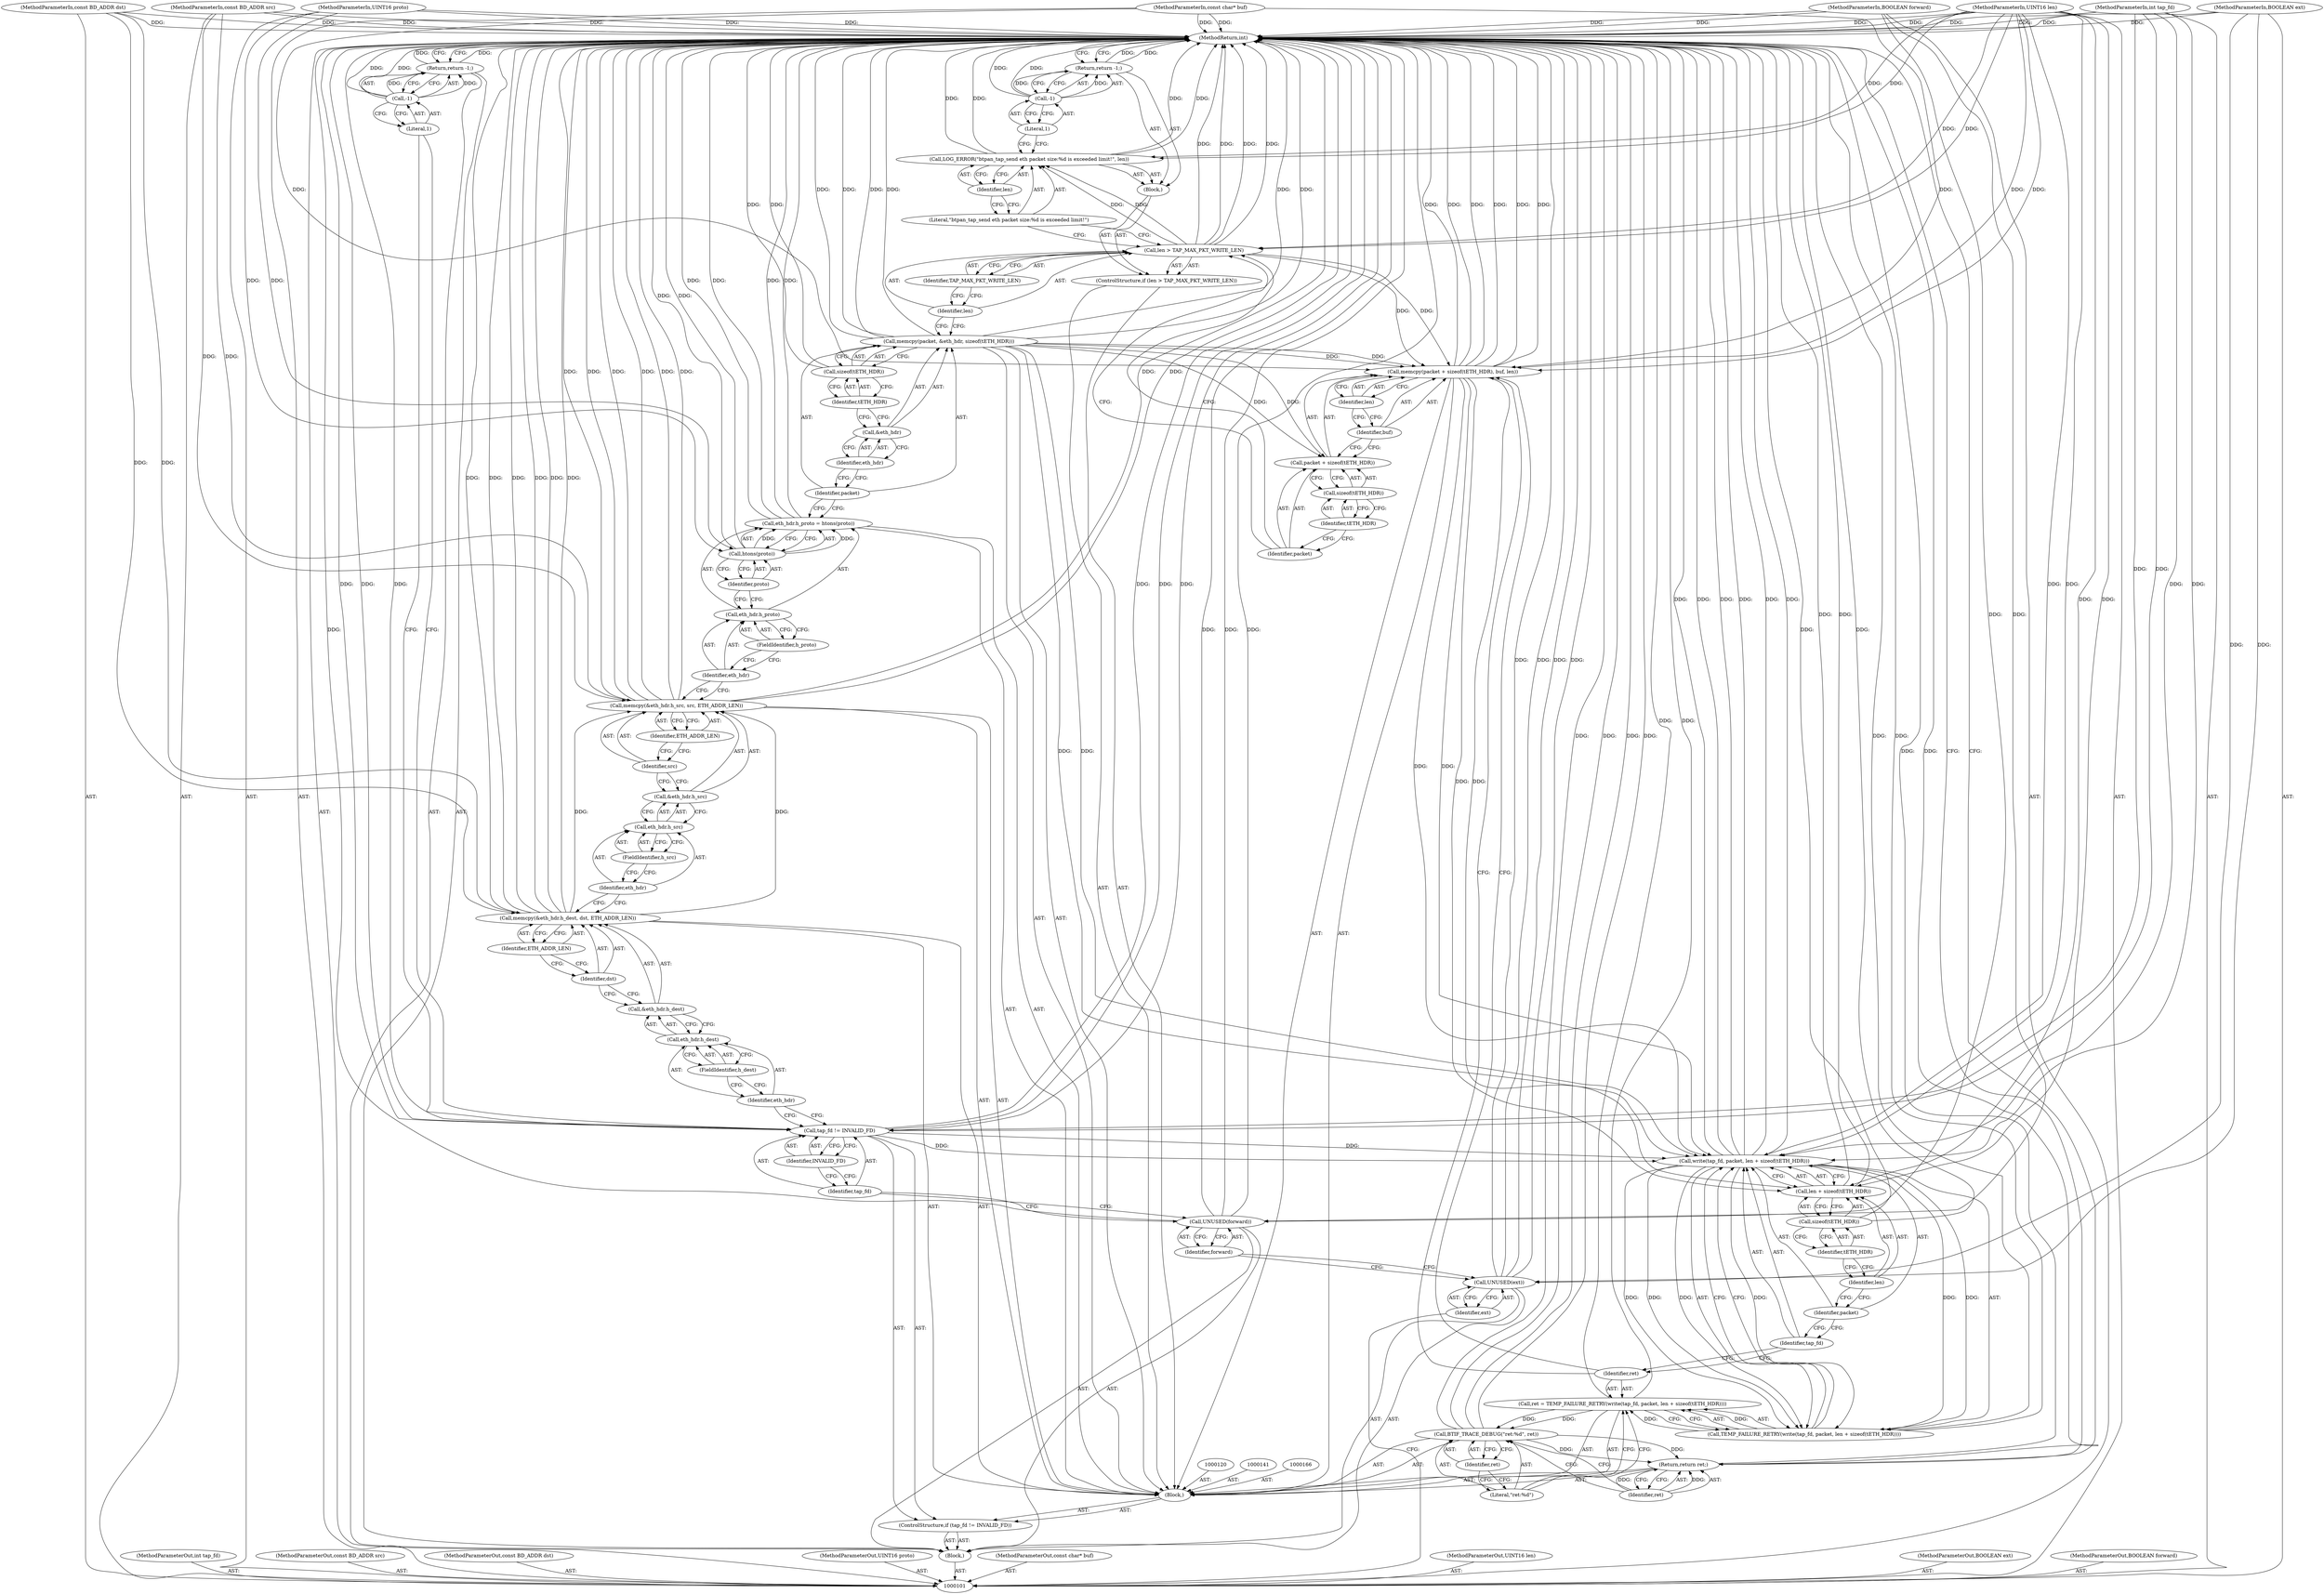digraph "0_Android_472271b153c5dc53c28beac55480a8d8434b2d5c_23" {
"1000185" [label="(MethodReturn,int)"];
"1000102" [label="(MethodParameterIn,int tap_fd)"];
"1000268" [label="(MethodParameterOut,int tap_fd)"];
"1000103" [label="(MethodParameterIn,const BD_ADDR src)"];
"1000269" [label="(MethodParameterOut,const BD_ADDR src)"];
"1000104" [label="(MethodParameterIn,const BD_ADDR dst)"];
"1000270" [label="(MethodParameterOut,const BD_ADDR dst)"];
"1000105" [label="(MethodParameterIn,UINT16 proto)"];
"1000271" [label="(MethodParameterOut,UINT16 proto)"];
"1000106" [label="(MethodParameterIn,const char* buf)"];
"1000272" [label="(MethodParameterOut,const char* buf)"];
"1000129" [label="(Call,&eth_hdr.h_src)"];
"1000130" [label="(Call,eth_hdr.h_src)"];
"1000131" [label="(Identifier,eth_hdr)"];
"1000132" [label="(FieldIdentifier,h_src)"];
"1000133" [label="(Identifier,src)"];
"1000134" [label="(Identifier,ETH_ADDR_LEN)"];
"1000128" [label="(Call,memcpy(&eth_hdr.h_src, src, ETH_ADDR_LEN))"];
"1000138" [label="(FieldIdentifier,h_proto)"];
"1000139" [label="(Call,htons(proto))"];
"1000140" [label="(Identifier,proto)"];
"1000135" [label="(Call,eth_hdr.h_proto = htons(proto))"];
"1000136" [label="(Call,eth_hdr.h_proto)"];
"1000137" [label="(Identifier,eth_hdr)"];
"1000143" [label="(Identifier,packet)"];
"1000144" [label="(Call,&eth_hdr)"];
"1000145" [label="(Identifier,eth_hdr)"];
"1000146" [label="(Call,sizeof(tETH_HDR))"];
"1000147" [label="(Identifier,tETH_HDR)"];
"1000142" [label="(Call,memcpy(packet, &eth_hdr, sizeof(tETH_HDR)))"];
"1000148" [label="(ControlStructure,if (len > TAP_MAX_PKT_WRITE_LEN))"];
"1000151" [label="(Identifier,TAP_MAX_PKT_WRITE_LEN)"];
"1000149" [label="(Call,len > TAP_MAX_PKT_WRITE_LEN)"];
"1000150" [label="(Identifier,len)"];
"1000152" [label="(Block,)"];
"1000153" [label="(Call,LOG_ERROR(\"btpan_tap_send eth packet size:%d is exceeded limit!\", len))"];
"1000154" [label="(Literal,\"btpan_tap_send eth packet size:%d is exceeded limit!\")"];
"1000155" [label="(Identifier,len)"];
"1000156" [label="(Return,return -1;)"];
"1000157" [label="(Call,-1)"];
"1000158" [label="(Literal,1)"];
"1000107" [label="(MethodParameterIn,UINT16 len)"];
"1000273" [label="(MethodParameterOut,UINT16 len)"];
"1000108" [label="(MethodParameterIn,BOOLEAN ext)"];
"1000274" [label="(MethodParameterOut,BOOLEAN ext)"];
"1000109" [label="(MethodParameterIn,BOOLEAN forward)"];
"1000275" [label="(MethodParameterOut,BOOLEAN forward)"];
"1000160" [label="(Call,packet + sizeof(tETH_HDR))"];
"1000161" [label="(Identifier,packet)"];
"1000162" [label="(Call,sizeof(tETH_HDR))"];
"1000163" [label="(Identifier,tETH_HDR)"];
"1000164" [label="(Identifier,buf)"];
"1000165" [label="(Identifier,len)"];
"1000159" [label="(Call,memcpy(packet + sizeof(tETH_HDR), buf, len))"];
"1000167" [label="(Call,ret = TEMP_FAILURE_RETRY(write(tap_fd, packet, len + sizeof(tETH_HDR))))"];
"1000168" [label="(Identifier,ret)"];
"1000169" [label="(Call,TEMP_FAILURE_RETRY(write(tap_fd, packet, len + sizeof(tETH_HDR))))"];
"1000170" [label="(Call,write(tap_fd, packet, len + sizeof(tETH_HDR)))"];
"1000171" [label="(Identifier,tap_fd)"];
"1000172" [label="(Identifier,packet)"];
"1000173" [label="(Call,len + sizeof(tETH_HDR))"];
"1000174" [label="(Identifier,len)"];
"1000175" [label="(Call,sizeof(tETH_HDR))"];
"1000176" [label="(Identifier,tETH_HDR)"];
"1000119" [label="(Block,)"];
"1000178" [label="(Literal,\"ret:%d\")"];
"1000179" [label="(Identifier,ret)"];
"1000177" [label="(Call,BTIF_TRACE_DEBUG(\"ret:%d\", ret))"];
"1000181" [label="(Identifier,ret)"];
"1000180" [label="(Return,return ret;)"];
"1000182" [label="(Return,return -1;)"];
"1000183" [label="(Call,-1)"];
"1000184" [label="(Literal,1)"];
"1000110" [label="(Block,)"];
"1000112" [label="(Identifier,ext)"];
"1000111" [label="(Call,UNUSED(ext))"];
"1000114" [label="(Identifier,forward)"];
"1000113" [label="(Call,UNUSED(forward))"];
"1000115" [label="(ControlStructure,if (tap_fd != INVALID_FD))"];
"1000118" [label="(Identifier,INVALID_FD)"];
"1000116" [label="(Call,tap_fd != INVALID_FD)"];
"1000117" [label="(Identifier,tap_fd)"];
"1000122" [label="(Call,&eth_hdr.h_dest)"];
"1000123" [label="(Call,eth_hdr.h_dest)"];
"1000124" [label="(Identifier,eth_hdr)"];
"1000125" [label="(FieldIdentifier,h_dest)"];
"1000126" [label="(Identifier,dst)"];
"1000127" [label="(Identifier,ETH_ADDR_LEN)"];
"1000121" [label="(Call,memcpy(&eth_hdr.h_dest, dst, ETH_ADDR_LEN))"];
"1000185" -> "1000101"  [label="AST: "];
"1000185" -> "1000156"  [label="CFG: "];
"1000185" -> "1000180"  [label="CFG: "];
"1000185" -> "1000182"  [label="CFG: "];
"1000108" -> "1000185"  [label="DDG: "];
"1000167" -> "1000185"  [label="DDG: "];
"1000157" -> "1000185"  [label="DDG: "];
"1000105" -> "1000185"  [label="DDG: "];
"1000135" -> "1000185"  [label="DDG: "];
"1000135" -> "1000185"  [label="DDG: "];
"1000139" -> "1000185"  [label="DDG: "];
"1000121" -> "1000185"  [label="DDG: "];
"1000121" -> "1000185"  [label="DDG: "];
"1000121" -> "1000185"  [label="DDG: "];
"1000153" -> "1000185"  [label="DDG: "];
"1000153" -> "1000185"  [label="DDG: "];
"1000116" -> "1000185"  [label="DDG: "];
"1000116" -> "1000185"  [label="DDG: "];
"1000116" -> "1000185"  [label="DDG: "];
"1000128" -> "1000185"  [label="DDG: "];
"1000128" -> "1000185"  [label="DDG: "];
"1000128" -> "1000185"  [label="DDG: "];
"1000128" -> "1000185"  [label="DDG: "];
"1000159" -> "1000185"  [label="DDG: "];
"1000159" -> "1000185"  [label="DDG: "];
"1000159" -> "1000185"  [label="DDG: "];
"1000170" -> "1000185"  [label="DDG: "];
"1000170" -> "1000185"  [label="DDG: "];
"1000170" -> "1000185"  [label="DDG: "];
"1000142" -> "1000185"  [label="DDG: "];
"1000142" -> "1000185"  [label="DDG: "];
"1000142" -> "1000185"  [label="DDG: "];
"1000107" -> "1000185"  [label="DDG: "];
"1000149" -> "1000185"  [label="DDG: "];
"1000149" -> "1000185"  [label="DDG: "];
"1000177" -> "1000185"  [label="DDG: "];
"1000177" -> "1000185"  [label="DDG: "];
"1000104" -> "1000185"  [label="DDG: "];
"1000113" -> "1000185"  [label="DDG: "];
"1000113" -> "1000185"  [label="DDG: "];
"1000103" -> "1000185"  [label="DDG: "];
"1000175" -> "1000185"  [label="DDG: "];
"1000102" -> "1000185"  [label="DDG: "];
"1000111" -> "1000185"  [label="DDG: "];
"1000111" -> "1000185"  [label="DDG: "];
"1000169" -> "1000185"  [label="DDG: "];
"1000146" -> "1000185"  [label="DDG: "];
"1000183" -> "1000185"  [label="DDG: "];
"1000173" -> "1000185"  [label="DDG: "];
"1000106" -> "1000185"  [label="DDG: "];
"1000109" -> "1000185"  [label="DDG: "];
"1000156" -> "1000185"  [label="DDG: "];
"1000182" -> "1000185"  [label="DDG: "];
"1000180" -> "1000185"  [label="DDG: "];
"1000102" -> "1000101"  [label="AST: "];
"1000102" -> "1000185"  [label="DDG: "];
"1000102" -> "1000116"  [label="DDG: "];
"1000102" -> "1000170"  [label="DDG: "];
"1000268" -> "1000101"  [label="AST: "];
"1000103" -> "1000101"  [label="AST: "];
"1000103" -> "1000185"  [label="DDG: "];
"1000103" -> "1000128"  [label="DDG: "];
"1000269" -> "1000101"  [label="AST: "];
"1000104" -> "1000101"  [label="AST: "];
"1000104" -> "1000185"  [label="DDG: "];
"1000104" -> "1000121"  [label="DDG: "];
"1000270" -> "1000101"  [label="AST: "];
"1000105" -> "1000101"  [label="AST: "];
"1000105" -> "1000185"  [label="DDG: "];
"1000105" -> "1000139"  [label="DDG: "];
"1000271" -> "1000101"  [label="AST: "];
"1000106" -> "1000101"  [label="AST: "];
"1000106" -> "1000185"  [label="DDG: "];
"1000106" -> "1000159"  [label="DDG: "];
"1000272" -> "1000101"  [label="AST: "];
"1000129" -> "1000128"  [label="AST: "];
"1000129" -> "1000130"  [label="CFG: "];
"1000130" -> "1000129"  [label="AST: "];
"1000133" -> "1000129"  [label="CFG: "];
"1000130" -> "1000129"  [label="AST: "];
"1000130" -> "1000132"  [label="CFG: "];
"1000131" -> "1000130"  [label="AST: "];
"1000132" -> "1000130"  [label="AST: "];
"1000129" -> "1000130"  [label="CFG: "];
"1000131" -> "1000130"  [label="AST: "];
"1000131" -> "1000121"  [label="CFG: "];
"1000132" -> "1000131"  [label="CFG: "];
"1000132" -> "1000130"  [label="AST: "];
"1000132" -> "1000131"  [label="CFG: "];
"1000130" -> "1000132"  [label="CFG: "];
"1000133" -> "1000128"  [label="AST: "];
"1000133" -> "1000129"  [label="CFG: "];
"1000134" -> "1000133"  [label="CFG: "];
"1000134" -> "1000128"  [label="AST: "];
"1000134" -> "1000133"  [label="CFG: "];
"1000128" -> "1000134"  [label="CFG: "];
"1000128" -> "1000119"  [label="AST: "];
"1000128" -> "1000134"  [label="CFG: "];
"1000129" -> "1000128"  [label="AST: "];
"1000133" -> "1000128"  [label="AST: "];
"1000134" -> "1000128"  [label="AST: "];
"1000137" -> "1000128"  [label="CFG: "];
"1000128" -> "1000185"  [label="DDG: "];
"1000128" -> "1000185"  [label="DDG: "];
"1000128" -> "1000185"  [label="DDG: "];
"1000128" -> "1000185"  [label="DDG: "];
"1000103" -> "1000128"  [label="DDG: "];
"1000121" -> "1000128"  [label="DDG: "];
"1000138" -> "1000136"  [label="AST: "];
"1000138" -> "1000137"  [label="CFG: "];
"1000136" -> "1000138"  [label="CFG: "];
"1000139" -> "1000135"  [label="AST: "];
"1000139" -> "1000140"  [label="CFG: "];
"1000140" -> "1000139"  [label="AST: "];
"1000135" -> "1000139"  [label="CFG: "];
"1000139" -> "1000185"  [label="DDG: "];
"1000139" -> "1000135"  [label="DDG: "];
"1000105" -> "1000139"  [label="DDG: "];
"1000140" -> "1000139"  [label="AST: "];
"1000140" -> "1000136"  [label="CFG: "];
"1000139" -> "1000140"  [label="CFG: "];
"1000135" -> "1000119"  [label="AST: "];
"1000135" -> "1000139"  [label="CFG: "];
"1000136" -> "1000135"  [label="AST: "];
"1000139" -> "1000135"  [label="AST: "];
"1000143" -> "1000135"  [label="CFG: "];
"1000135" -> "1000185"  [label="DDG: "];
"1000135" -> "1000185"  [label="DDG: "];
"1000139" -> "1000135"  [label="DDG: "];
"1000136" -> "1000135"  [label="AST: "];
"1000136" -> "1000138"  [label="CFG: "];
"1000137" -> "1000136"  [label="AST: "];
"1000138" -> "1000136"  [label="AST: "];
"1000140" -> "1000136"  [label="CFG: "];
"1000137" -> "1000136"  [label="AST: "];
"1000137" -> "1000128"  [label="CFG: "];
"1000138" -> "1000137"  [label="CFG: "];
"1000143" -> "1000142"  [label="AST: "];
"1000143" -> "1000135"  [label="CFG: "];
"1000145" -> "1000143"  [label="CFG: "];
"1000144" -> "1000142"  [label="AST: "];
"1000144" -> "1000145"  [label="CFG: "];
"1000145" -> "1000144"  [label="AST: "];
"1000147" -> "1000144"  [label="CFG: "];
"1000145" -> "1000144"  [label="AST: "];
"1000145" -> "1000143"  [label="CFG: "];
"1000144" -> "1000145"  [label="CFG: "];
"1000146" -> "1000142"  [label="AST: "];
"1000146" -> "1000147"  [label="CFG: "];
"1000147" -> "1000146"  [label="AST: "];
"1000142" -> "1000146"  [label="CFG: "];
"1000146" -> "1000185"  [label="DDG: "];
"1000147" -> "1000146"  [label="AST: "];
"1000147" -> "1000144"  [label="CFG: "];
"1000146" -> "1000147"  [label="CFG: "];
"1000142" -> "1000119"  [label="AST: "];
"1000142" -> "1000146"  [label="CFG: "];
"1000143" -> "1000142"  [label="AST: "];
"1000144" -> "1000142"  [label="AST: "];
"1000146" -> "1000142"  [label="AST: "];
"1000150" -> "1000142"  [label="CFG: "];
"1000142" -> "1000185"  [label="DDG: "];
"1000142" -> "1000185"  [label="DDG: "];
"1000142" -> "1000185"  [label="DDG: "];
"1000142" -> "1000159"  [label="DDG: "];
"1000142" -> "1000160"  [label="DDG: "];
"1000142" -> "1000170"  [label="DDG: "];
"1000148" -> "1000119"  [label="AST: "];
"1000149" -> "1000148"  [label="AST: "];
"1000152" -> "1000148"  [label="AST: "];
"1000151" -> "1000149"  [label="AST: "];
"1000151" -> "1000150"  [label="CFG: "];
"1000149" -> "1000151"  [label="CFG: "];
"1000149" -> "1000148"  [label="AST: "];
"1000149" -> "1000151"  [label="CFG: "];
"1000150" -> "1000149"  [label="AST: "];
"1000151" -> "1000149"  [label="AST: "];
"1000154" -> "1000149"  [label="CFG: "];
"1000161" -> "1000149"  [label="CFG: "];
"1000149" -> "1000185"  [label="DDG: "];
"1000149" -> "1000185"  [label="DDG: "];
"1000107" -> "1000149"  [label="DDG: "];
"1000149" -> "1000153"  [label="DDG: "];
"1000149" -> "1000159"  [label="DDG: "];
"1000150" -> "1000149"  [label="AST: "];
"1000150" -> "1000142"  [label="CFG: "];
"1000151" -> "1000150"  [label="CFG: "];
"1000152" -> "1000148"  [label="AST: "];
"1000153" -> "1000152"  [label="AST: "];
"1000156" -> "1000152"  [label="AST: "];
"1000153" -> "1000152"  [label="AST: "];
"1000153" -> "1000155"  [label="CFG: "];
"1000154" -> "1000153"  [label="AST: "];
"1000155" -> "1000153"  [label="AST: "];
"1000158" -> "1000153"  [label="CFG: "];
"1000153" -> "1000185"  [label="DDG: "];
"1000153" -> "1000185"  [label="DDG: "];
"1000149" -> "1000153"  [label="DDG: "];
"1000107" -> "1000153"  [label="DDG: "];
"1000154" -> "1000153"  [label="AST: "];
"1000154" -> "1000149"  [label="CFG: "];
"1000155" -> "1000154"  [label="CFG: "];
"1000155" -> "1000153"  [label="AST: "];
"1000155" -> "1000154"  [label="CFG: "];
"1000153" -> "1000155"  [label="CFG: "];
"1000156" -> "1000152"  [label="AST: "];
"1000156" -> "1000157"  [label="CFG: "];
"1000157" -> "1000156"  [label="AST: "];
"1000185" -> "1000156"  [label="CFG: "];
"1000156" -> "1000185"  [label="DDG: "];
"1000157" -> "1000156"  [label="DDG: "];
"1000157" -> "1000156"  [label="AST: "];
"1000157" -> "1000158"  [label="CFG: "];
"1000158" -> "1000157"  [label="AST: "];
"1000156" -> "1000157"  [label="CFG: "];
"1000157" -> "1000185"  [label="DDG: "];
"1000157" -> "1000156"  [label="DDG: "];
"1000158" -> "1000157"  [label="AST: "];
"1000158" -> "1000153"  [label="CFG: "];
"1000157" -> "1000158"  [label="CFG: "];
"1000107" -> "1000101"  [label="AST: "];
"1000107" -> "1000185"  [label="DDG: "];
"1000107" -> "1000149"  [label="DDG: "];
"1000107" -> "1000153"  [label="DDG: "];
"1000107" -> "1000159"  [label="DDG: "];
"1000107" -> "1000170"  [label="DDG: "];
"1000107" -> "1000173"  [label="DDG: "];
"1000273" -> "1000101"  [label="AST: "];
"1000108" -> "1000101"  [label="AST: "];
"1000108" -> "1000185"  [label="DDG: "];
"1000108" -> "1000111"  [label="DDG: "];
"1000274" -> "1000101"  [label="AST: "];
"1000109" -> "1000101"  [label="AST: "];
"1000109" -> "1000185"  [label="DDG: "];
"1000109" -> "1000113"  [label="DDG: "];
"1000275" -> "1000101"  [label="AST: "];
"1000160" -> "1000159"  [label="AST: "];
"1000160" -> "1000162"  [label="CFG: "];
"1000161" -> "1000160"  [label="AST: "];
"1000162" -> "1000160"  [label="AST: "];
"1000164" -> "1000160"  [label="CFG: "];
"1000142" -> "1000160"  [label="DDG: "];
"1000161" -> "1000160"  [label="AST: "];
"1000161" -> "1000149"  [label="CFG: "];
"1000163" -> "1000161"  [label="CFG: "];
"1000162" -> "1000160"  [label="AST: "];
"1000162" -> "1000163"  [label="CFG: "];
"1000163" -> "1000162"  [label="AST: "];
"1000160" -> "1000162"  [label="CFG: "];
"1000163" -> "1000162"  [label="AST: "];
"1000163" -> "1000161"  [label="CFG: "];
"1000162" -> "1000163"  [label="CFG: "];
"1000164" -> "1000159"  [label="AST: "];
"1000164" -> "1000160"  [label="CFG: "];
"1000165" -> "1000164"  [label="CFG: "];
"1000165" -> "1000159"  [label="AST: "];
"1000165" -> "1000164"  [label="CFG: "];
"1000159" -> "1000165"  [label="CFG: "];
"1000159" -> "1000119"  [label="AST: "];
"1000159" -> "1000165"  [label="CFG: "];
"1000160" -> "1000159"  [label="AST: "];
"1000164" -> "1000159"  [label="AST: "];
"1000165" -> "1000159"  [label="AST: "];
"1000168" -> "1000159"  [label="CFG: "];
"1000159" -> "1000185"  [label="DDG: "];
"1000159" -> "1000185"  [label="DDG: "];
"1000159" -> "1000185"  [label="DDG: "];
"1000142" -> "1000159"  [label="DDG: "];
"1000106" -> "1000159"  [label="DDG: "];
"1000149" -> "1000159"  [label="DDG: "];
"1000107" -> "1000159"  [label="DDG: "];
"1000159" -> "1000170"  [label="DDG: "];
"1000159" -> "1000173"  [label="DDG: "];
"1000167" -> "1000119"  [label="AST: "];
"1000167" -> "1000169"  [label="CFG: "];
"1000168" -> "1000167"  [label="AST: "];
"1000169" -> "1000167"  [label="AST: "];
"1000178" -> "1000167"  [label="CFG: "];
"1000167" -> "1000185"  [label="DDG: "];
"1000169" -> "1000167"  [label="DDG: "];
"1000167" -> "1000177"  [label="DDG: "];
"1000168" -> "1000167"  [label="AST: "];
"1000168" -> "1000159"  [label="CFG: "];
"1000171" -> "1000168"  [label="CFG: "];
"1000169" -> "1000167"  [label="AST: "];
"1000169" -> "1000170"  [label="CFG: "];
"1000170" -> "1000169"  [label="AST: "];
"1000167" -> "1000169"  [label="CFG: "];
"1000169" -> "1000185"  [label="DDG: "];
"1000169" -> "1000167"  [label="DDG: "];
"1000170" -> "1000169"  [label="DDG: "];
"1000170" -> "1000169"  [label="DDG: "];
"1000170" -> "1000169"  [label="DDG: "];
"1000170" -> "1000169"  [label="AST: "];
"1000170" -> "1000173"  [label="CFG: "];
"1000171" -> "1000170"  [label="AST: "];
"1000172" -> "1000170"  [label="AST: "];
"1000173" -> "1000170"  [label="AST: "];
"1000169" -> "1000170"  [label="CFG: "];
"1000170" -> "1000185"  [label="DDG: "];
"1000170" -> "1000185"  [label="DDG: "];
"1000170" -> "1000185"  [label="DDG: "];
"1000170" -> "1000169"  [label="DDG: "];
"1000170" -> "1000169"  [label="DDG: "];
"1000170" -> "1000169"  [label="DDG: "];
"1000116" -> "1000170"  [label="DDG: "];
"1000102" -> "1000170"  [label="DDG: "];
"1000142" -> "1000170"  [label="DDG: "];
"1000159" -> "1000170"  [label="DDG: "];
"1000107" -> "1000170"  [label="DDG: "];
"1000171" -> "1000170"  [label="AST: "];
"1000171" -> "1000168"  [label="CFG: "];
"1000172" -> "1000171"  [label="CFG: "];
"1000172" -> "1000170"  [label="AST: "];
"1000172" -> "1000171"  [label="CFG: "];
"1000174" -> "1000172"  [label="CFG: "];
"1000173" -> "1000170"  [label="AST: "];
"1000173" -> "1000175"  [label="CFG: "];
"1000174" -> "1000173"  [label="AST: "];
"1000175" -> "1000173"  [label="AST: "];
"1000170" -> "1000173"  [label="CFG: "];
"1000173" -> "1000185"  [label="DDG: "];
"1000159" -> "1000173"  [label="DDG: "];
"1000107" -> "1000173"  [label="DDG: "];
"1000174" -> "1000173"  [label="AST: "];
"1000174" -> "1000172"  [label="CFG: "];
"1000176" -> "1000174"  [label="CFG: "];
"1000175" -> "1000173"  [label="AST: "];
"1000175" -> "1000176"  [label="CFG: "];
"1000176" -> "1000175"  [label="AST: "];
"1000173" -> "1000175"  [label="CFG: "];
"1000175" -> "1000185"  [label="DDG: "];
"1000176" -> "1000175"  [label="AST: "];
"1000176" -> "1000174"  [label="CFG: "];
"1000175" -> "1000176"  [label="CFG: "];
"1000119" -> "1000115"  [label="AST: "];
"1000120" -> "1000119"  [label="AST: "];
"1000121" -> "1000119"  [label="AST: "];
"1000128" -> "1000119"  [label="AST: "];
"1000135" -> "1000119"  [label="AST: "];
"1000141" -> "1000119"  [label="AST: "];
"1000142" -> "1000119"  [label="AST: "];
"1000148" -> "1000119"  [label="AST: "];
"1000159" -> "1000119"  [label="AST: "];
"1000166" -> "1000119"  [label="AST: "];
"1000167" -> "1000119"  [label="AST: "];
"1000177" -> "1000119"  [label="AST: "];
"1000180" -> "1000119"  [label="AST: "];
"1000178" -> "1000177"  [label="AST: "];
"1000178" -> "1000167"  [label="CFG: "];
"1000179" -> "1000178"  [label="CFG: "];
"1000179" -> "1000177"  [label="AST: "];
"1000179" -> "1000178"  [label="CFG: "];
"1000177" -> "1000179"  [label="CFG: "];
"1000177" -> "1000119"  [label="AST: "];
"1000177" -> "1000179"  [label="CFG: "];
"1000178" -> "1000177"  [label="AST: "];
"1000179" -> "1000177"  [label="AST: "];
"1000181" -> "1000177"  [label="CFG: "];
"1000177" -> "1000185"  [label="DDG: "];
"1000177" -> "1000185"  [label="DDG: "];
"1000167" -> "1000177"  [label="DDG: "];
"1000177" -> "1000180"  [label="DDG: "];
"1000181" -> "1000180"  [label="AST: "];
"1000181" -> "1000177"  [label="CFG: "];
"1000180" -> "1000181"  [label="CFG: "];
"1000181" -> "1000180"  [label="DDG: "];
"1000180" -> "1000119"  [label="AST: "];
"1000180" -> "1000181"  [label="CFG: "];
"1000181" -> "1000180"  [label="AST: "];
"1000185" -> "1000180"  [label="CFG: "];
"1000180" -> "1000185"  [label="DDG: "];
"1000181" -> "1000180"  [label="DDG: "];
"1000177" -> "1000180"  [label="DDG: "];
"1000182" -> "1000110"  [label="AST: "];
"1000182" -> "1000183"  [label="CFG: "];
"1000183" -> "1000182"  [label="AST: "];
"1000185" -> "1000182"  [label="CFG: "];
"1000182" -> "1000185"  [label="DDG: "];
"1000183" -> "1000182"  [label="DDG: "];
"1000183" -> "1000182"  [label="AST: "];
"1000183" -> "1000184"  [label="CFG: "];
"1000184" -> "1000183"  [label="AST: "];
"1000182" -> "1000183"  [label="CFG: "];
"1000183" -> "1000185"  [label="DDG: "];
"1000183" -> "1000182"  [label="DDG: "];
"1000184" -> "1000183"  [label="AST: "];
"1000184" -> "1000116"  [label="CFG: "];
"1000183" -> "1000184"  [label="CFG: "];
"1000110" -> "1000101"  [label="AST: "];
"1000111" -> "1000110"  [label="AST: "];
"1000113" -> "1000110"  [label="AST: "];
"1000115" -> "1000110"  [label="AST: "];
"1000182" -> "1000110"  [label="AST: "];
"1000112" -> "1000111"  [label="AST: "];
"1000112" -> "1000101"  [label="CFG: "];
"1000111" -> "1000112"  [label="CFG: "];
"1000111" -> "1000110"  [label="AST: "];
"1000111" -> "1000112"  [label="CFG: "];
"1000112" -> "1000111"  [label="AST: "];
"1000114" -> "1000111"  [label="CFG: "];
"1000111" -> "1000185"  [label="DDG: "];
"1000111" -> "1000185"  [label="DDG: "];
"1000108" -> "1000111"  [label="DDG: "];
"1000114" -> "1000113"  [label="AST: "];
"1000114" -> "1000111"  [label="CFG: "];
"1000113" -> "1000114"  [label="CFG: "];
"1000113" -> "1000110"  [label="AST: "];
"1000113" -> "1000114"  [label="CFG: "];
"1000114" -> "1000113"  [label="AST: "];
"1000117" -> "1000113"  [label="CFG: "];
"1000113" -> "1000185"  [label="DDG: "];
"1000113" -> "1000185"  [label="DDG: "];
"1000109" -> "1000113"  [label="DDG: "];
"1000115" -> "1000110"  [label="AST: "];
"1000116" -> "1000115"  [label="AST: "];
"1000119" -> "1000115"  [label="AST: "];
"1000118" -> "1000116"  [label="AST: "];
"1000118" -> "1000117"  [label="CFG: "];
"1000116" -> "1000118"  [label="CFG: "];
"1000116" -> "1000115"  [label="AST: "];
"1000116" -> "1000118"  [label="CFG: "];
"1000117" -> "1000116"  [label="AST: "];
"1000118" -> "1000116"  [label="AST: "];
"1000124" -> "1000116"  [label="CFG: "];
"1000184" -> "1000116"  [label="CFG: "];
"1000116" -> "1000185"  [label="DDG: "];
"1000116" -> "1000185"  [label="DDG: "];
"1000116" -> "1000185"  [label="DDG: "];
"1000102" -> "1000116"  [label="DDG: "];
"1000116" -> "1000170"  [label="DDG: "];
"1000117" -> "1000116"  [label="AST: "];
"1000117" -> "1000113"  [label="CFG: "];
"1000118" -> "1000117"  [label="CFG: "];
"1000122" -> "1000121"  [label="AST: "];
"1000122" -> "1000123"  [label="CFG: "];
"1000123" -> "1000122"  [label="AST: "];
"1000126" -> "1000122"  [label="CFG: "];
"1000123" -> "1000122"  [label="AST: "];
"1000123" -> "1000125"  [label="CFG: "];
"1000124" -> "1000123"  [label="AST: "];
"1000125" -> "1000123"  [label="AST: "];
"1000122" -> "1000123"  [label="CFG: "];
"1000124" -> "1000123"  [label="AST: "];
"1000124" -> "1000116"  [label="CFG: "];
"1000125" -> "1000124"  [label="CFG: "];
"1000125" -> "1000123"  [label="AST: "];
"1000125" -> "1000124"  [label="CFG: "];
"1000123" -> "1000125"  [label="CFG: "];
"1000126" -> "1000121"  [label="AST: "];
"1000126" -> "1000122"  [label="CFG: "];
"1000127" -> "1000126"  [label="CFG: "];
"1000127" -> "1000121"  [label="AST: "];
"1000127" -> "1000126"  [label="CFG: "];
"1000121" -> "1000127"  [label="CFG: "];
"1000121" -> "1000119"  [label="AST: "];
"1000121" -> "1000127"  [label="CFG: "];
"1000122" -> "1000121"  [label="AST: "];
"1000126" -> "1000121"  [label="AST: "];
"1000127" -> "1000121"  [label="AST: "];
"1000131" -> "1000121"  [label="CFG: "];
"1000121" -> "1000185"  [label="DDG: "];
"1000121" -> "1000185"  [label="DDG: "];
"1000121" -> "1000185"  [label="DDG: "];
"1000104" -> "1000121"  [label="DDG: "];
"1000121" -> "1000128"  [label="DDG: "];
}
